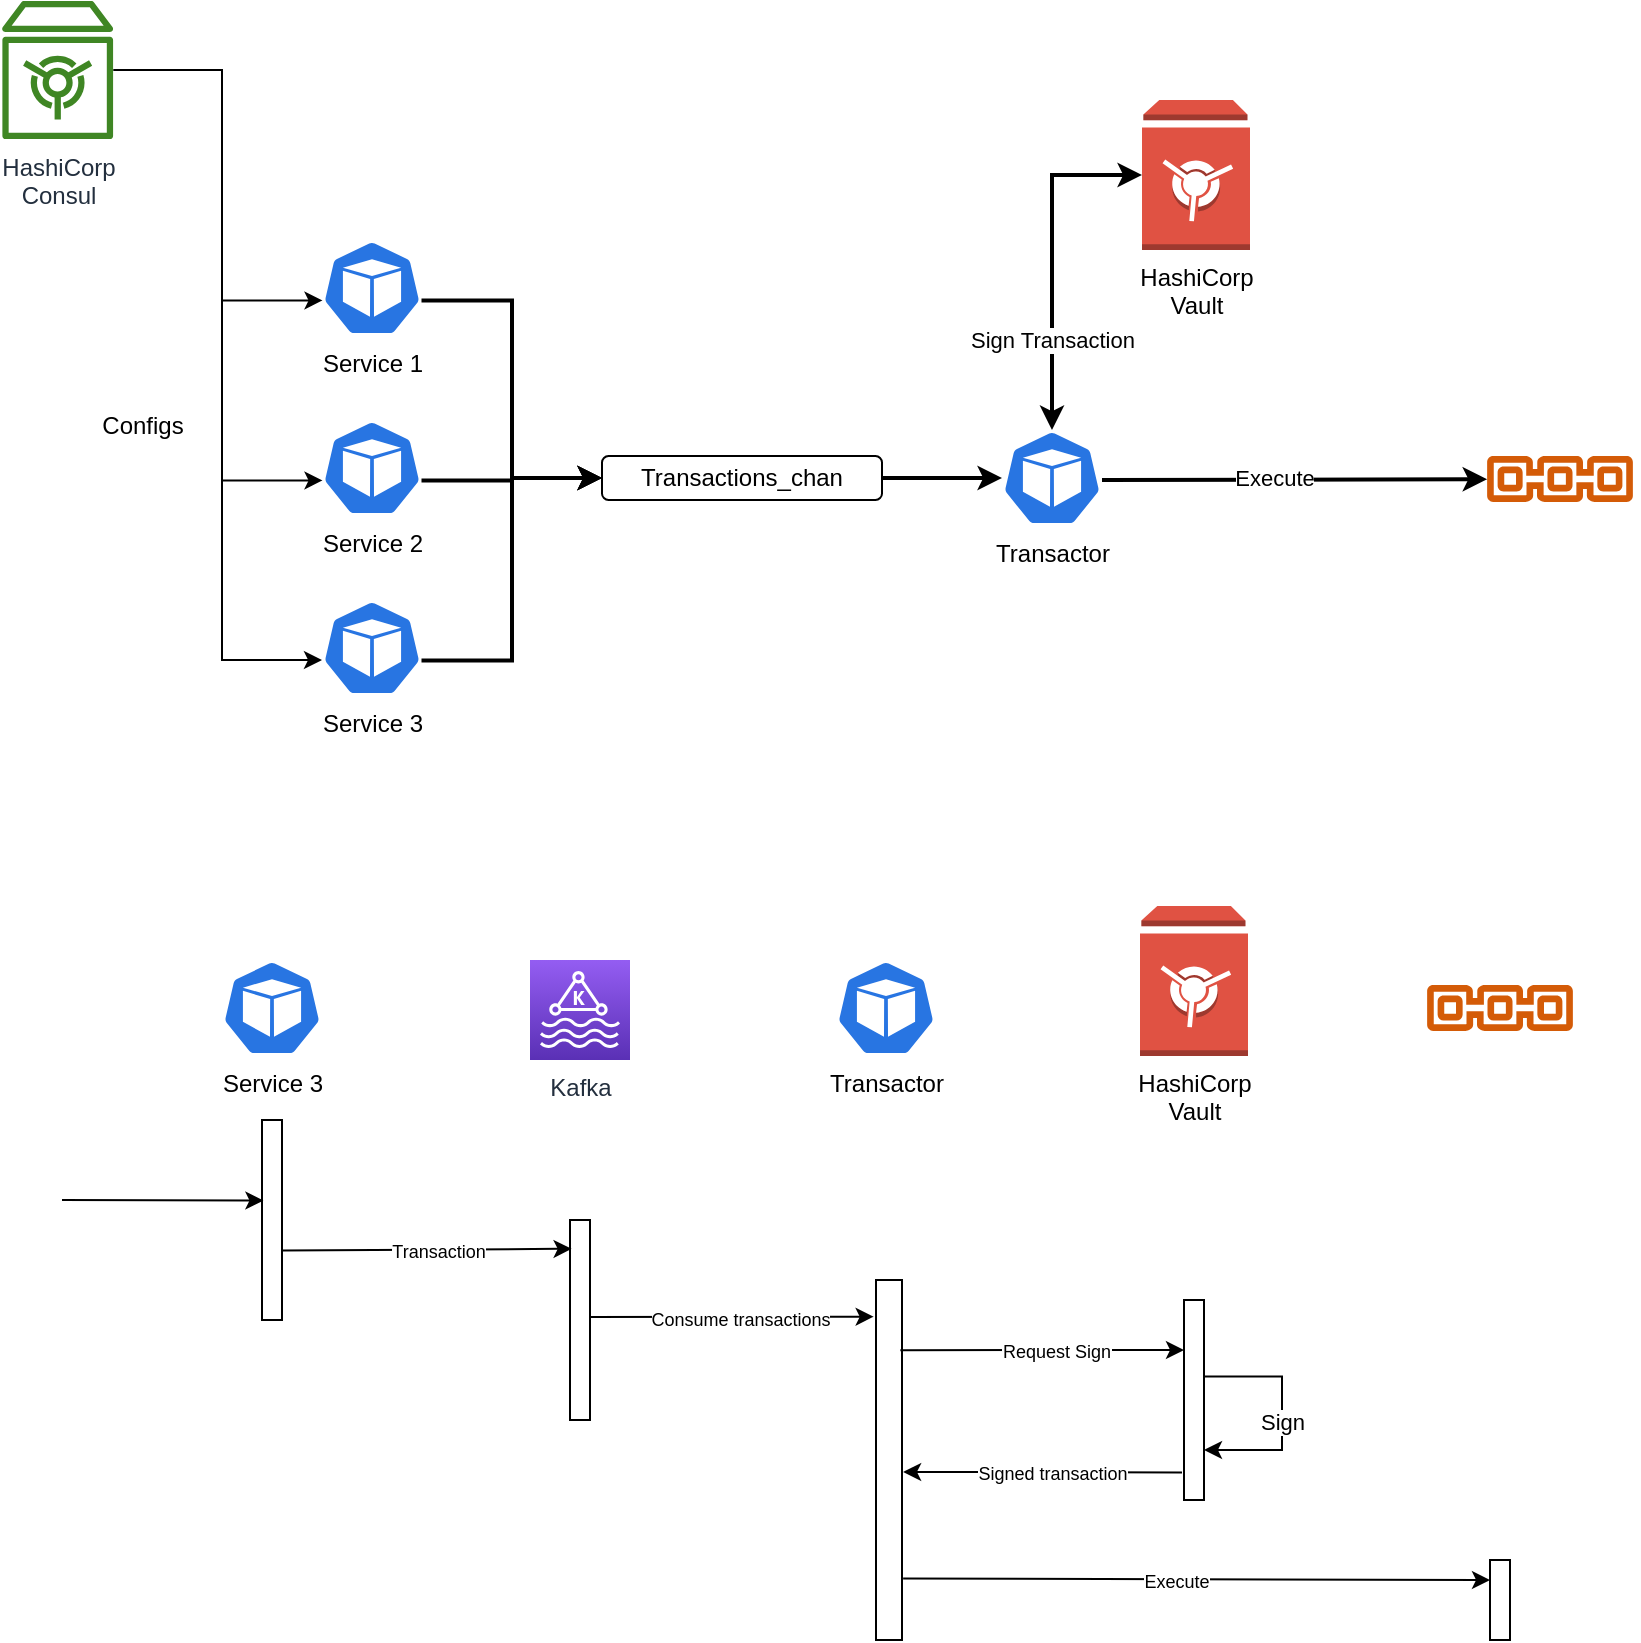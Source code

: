 <mxfile version="21.2.1" type="github">
  <diagram name="Pagina-1" id="hnmCWU9LvwypDXKiZxpy">
    <mxGraphModel dx="2584" dy="795" grid="1" gridSize="10" guides="1" tooltips="1" connect="1" arrows="1" fold="1" page="1" pageScale="1" pageWidth="827" pageHeight="1169" math="0" shadow="0">
      <root>
        <mxCell id="0" />
        <mxCell id="1" parent="0" />
        <mxCell id="IiXShuAjWkJ-amn_LctJ-1" value="Service 1" style="sketch=0;html=1;dashed=0;whitespace=wrap;fillColor=#2875E2;strokeColor=#ffffff;points=[[0.005,0.63,0],[0.1,0.2,0],[0.9,0.2,0],[0.5,0,0],[0.995,0.63,0],[0.72,0.99,0],[0.5,1,0],[0.28,0.99,0]];verticalLabelPosition=bottom;align=center;verticalAlign=top;shape=mxgraph.kubernetes.icon;prIcon=pod;flipV=0;" vertex="1" parent="1">
          <mxGeometry x="60" y="240" width="50" height="48" as="geometry" />
        </mxCell>
        <mxCell id="IiXShuAjWkJ-amn_LctJ-2" value="Service 2" style="sketch=0;html=1;dashed=0;whitespace=wrap;fillColor=#2875E2;strokeColor=#ffffff;points=[[0.005,0.63,0],[0.1,0.2,0],[0.9,0.2,0],[0.5,0,0],[0.995,0.63,0],[0.72,0.99,0],[0.5,1,0],[0.28,0.99,0]];verticalLabelPosition=bottom;align=center;verticalAlign=top;shape=mxgraph.kubernetes.icon;prIcon=pod;flipV=0;" vertex="1" parent="1">
          <mxGeometry x="60" y="330" width="50" height="48" as="geometry" />
        </mxCell>
        <mxCell id="IiXShuAjWkJ-amn_LctJ-3" value="Service 3" style="sketch=0;html=1;dashed=0;whitespace=wrap;fillColor=#2875E2;strokeColor=#ffffff;points=[[0.005,0.63,0],[0.1,0.2,0],[0.9,0.2,0],[0.5,0,0],[0.995,0.63,0],[0.72,0.99,0],[0.5,1,0],[0.28,0.99,0]];verticalLabelPosition=bottom;align=center;verticalAlign=top;shape=mxgraph.kubernetes.icon;prIcon=pod;flipV=0;" vertex="1" parent="1">
          <mxGeometry x="60" y="420" width="50" height="48" as="geometry" />
        </mxCell>
        <mxCell id="IiXShuAjWkJ-amn_LctJ-4" value="HashiCorp &lt;br&gt;Vault" style="outlineConnect=0;dashed=0;verticalLabelPosition=bottom;verticalAlign=top;align=center;html=1;shape=mxgraph.aws3.vault;fillColor=#E05243;gradientColor=none;" vertex="1" parent="1">
          <mxGeometry x="470" y="170" width="54" height="75" as="geometry" />
        </mxCell>
        <mxCell id="IiXShuAjWkJ-amn_LctJ-5" value="HashiCorp&lt;br&gt;Consul" style="sketch=0;outlineConnect=0;fontColor=#232F3E;gradientColor=none;fillColor=#3F8624;strokeColor=none;dashed=0;verticalLabelPosition=bottom;verticalAlign=top;align=center;html=1;fontSize=12;fontStyle=0;aspect=fixed;pointerEvents=1;shape=mxgraph.aws4.vault;" vertex="1" parent="1">
          <mxGeometry x="-100" y="120" width="55.64" height="70" as="geometry" />
        </mxCell>
        <mxCell id="IiXShuAjWkJ-amn_LctJ-6" value="" style="endArrow=classic;html=1;rounded=0;entryX=0.005;entryY=0.63;entryDx=0;entryDy=0;entryPerimeter=0;edgeStyle=orthogonalEdgeStyle;" edge="1" parent="1" source="IiXShuAjWkJ-amn_LctJ-5" target="IiXShuAjWkJ-amn_LctJ-1">
          <mxGeometry width="50" height="50" relative="1" as="geometry">
            <mxPoint x="-10" y="260" as="sourcePoint" />
            <mxPoint x="40" y="210" as="targetPoint" />
            <Array as="points">
              <mxPoint x="10" y="155" />
              <mxPoint x="10" y="270" />
            </Array>
          </mxGeometry>
        </mxCell>
        <mxCell id="IiXShuAjWkJ-amn_LctJ-7" value="" style="endArrow=classic;html=1;rounded=0;entryX=0.005;entryY=0.63;entryDx=0;entryDy=0;entryPerimeter=0;edgeStyle=orthogonalEdgeStyle;" edge="1" parent="1" target="IiXShuAjWkJ-amn_LctJ-2">
          <mxGeometry width="50" height="50" relative="1" as="geometry">
            <mxPoint x="10" y="270" as="sourcePoint" />
            <mxPoint x="30" y="350" as="targetPoint" />
            <Array as="points">
              <mxPoint x="10" y="360" />
            </Array>
          </mxGeometry>
        </mxCell>
        <mxCell id="IiXShuAjWkJ-amn_LctJ-8" value="" style="endArrow=classic;html=1;rounded=0;entryX=0.005;entryY=0.63;entryDx=0;entryDy=0;entryPerimeter=0;edgeStyle=orthogonalEdgeStyle;" edge="1" parent="1">
          <mxGeometry width="50" height="50" relative="1" as="geometry">
            <mxPoint x="10" y="360" as="sourcePoint" />
            <mxPoint x="60" y="450" as="targetPoint" />
            <Array as="points">
              <mxPoint x="10" y="450" />
            </Array>
          </mxGeometry>
        </mxCell>
        <mxCell id="IiXShuAjWkJ-amn_LctJ-9" value="Configs" style="text;html=1;align=center;verticalAlign=middle;resizable=0;points=[];autosize=1;strokeColor=none;fillColor=none;" vertex="1" parent="1">
          <mxGeometry x="-60" y="318" width="60" height="30" as="geometry" />
        </mxCell>
        <mxCell id="IiXShuAjWkJ-amn_LctJ-10" value="Transactions_chan" style="rounded=1;whiteSpace=wrap;html=1;" vertex="1" parent="1">
          <mxGeometry x="200" y="348" width="140" height="22" as="geometry" />
        </mxCell>
        <mxCell id="IiXShuAjWkJ-amn_LctJ-12" value="" style="endArrow=classic;html=1;rounded=0;strokeWidth=2;exitX=0.995;exitY=0.63;exitDx=0;exitDy=0;exitPerimeter=0;entryX=0;entryY=0.5;entryDx=0;entryDy=0;edgeStyle=orthogonalEdgeStyle;" edge="1" parent="1" source="IiXShuAjWkJ-amn_LctJ-1" target="IiXShuAjWkJ-amn_LctJ-10">
          <mxGeometry width="50" height="50" relative="1" as="geometry">
            <mxPoint x="240" y="290" as="sourcePoint" />
            <mxPoint x="290" y="240" as="targetPoint" />
          </mxGeometry>
        </mxCell>
        <mxCell id="IiXShuAjWkJ-amn_LctJ-13" value="" style="endArrow=classic;html=1;rounded=0;strokeWidth=2;exitX=0.995;exitY=0.63;exitDx=0;exitDy=0;exitPerimeter=0;entryX=0;entryY=0.5;entryDx=0;entryDy=0;edgeStyle=orthogonalEdgeStyle;" edge="1" parent="1" source="IiXShuAjWkJ-amn_LctJ-3" target="IiXShuAjWkJ-amn_LctJ-10">
          <mxGeometry width="50" height="50" relative="1" as="geometry">
            <mxPoint x="120" y="280" as="sourcePoint" />
            <mxPoint x="300" y="250" as="targetPoint" />
          </mxGeometry>
        </mxCell>
        <mxCell id="IiXShuAjWkJ-amn_LctJ-14" value="" style="endArrow=classic;html=1;rounded=0;strokeWidth=2;exitX=0.995;exitY=0.63;exitDx=0;exitDy=0;exitPerimeter=0;entryX=0;entryY=0.5;entryDx=0;entryDy=0;edgeStyle=orthogonalEdgeStyle;" edge="1" parent="1" source="IiXShuAjWkJ-amn_LctJ-2" target="IiXShuAjWkJ-amn_LctJ-10">
          <mxGeometry width="50" height="50" relative="1" as="geometry">
            <mxPoint x="130" y="290" as="sourcePoint" />
            <mxPoint x="310" y="260" as="targetPoint" />
          </mxGeometry>
        </mxCell>
        <mxCell id="IiXShuAjWkJ-amn_LctJ-15" value="Transactor" style="sketch=0;html=1;dashed=0;whitespace=wrap;fillColor=#2875E2;strokeColor=#ffffff;points=[[0.005,0.63,0],[0.1,0.2,0],[0.9,0.2,0],[0.5,0,0],[0.995,0.63,0],[0.72,0.99,0],[0.5,1,0],[0.28,0.99,0]];verticalLabelPosition=bottom;align=center;verticalAlign=top;shape=mxgraph.kubernetes.icon;prIcon=pod;flipV=0;" vertex="1" parent="1">
          <mxGeometry x="400" y="335" width="50" height="48" as="geometry" />
        </mxCell>
        <mxCell id="IiXShuAjWkJ-amn_LctJ-16" value="" style="endArrow=classic;html=1;rounded=0;strokeWidth=2;exitX=1;exitY=0.5;exitDx=0;exitDy=0;" edge="1" parent="1" source="IiXShuAjWkJ-amn_LctJ-10" target="IiXShuAjWkJ-amn_LctJ-15">
          <mxGeometry width="50" height="50" relative="1" as="geometry">
            <mxPoint x="320" y="430" as="sourcePoint" />
            <mxPoint x="400" y="360" as="targetPoint" />
          </mxGeometry>
        </mxCell>
        <mxCell id="IiXShuAjWkJ-amn_LctJ-18" value="" style="sketch=0;outlineConnect=0;fontColor=#232F3E;gradientColor=none;fillColor=#D45B07;strokeColor=none;dashed=0;verticalLabelPosition=bottom;verticalAlign=top;align=center;html=1;fontSize=12;fontStyle=0;aspect=fixed;shape=mxgraph.aws4.blockchain_resource;" vertex="1" parent="1">
          <mxGeometry x="640" y="348" width="78" height="23" as="geometry" />
        </mxCell>
        <mxCell id="IiXShuAjWkJ-amn_LctJ-19" value="" style="endArrow=classic;startArrow=classic;html=1;rounded=0;exitX=0.5;exitY=0;exitDx=0;exitDy=0;exitPerimeter=0;entryX=0;entryY=0.5;entryDx=0;entryDy=0;entryPerimeter=0;edgeStyle=orthogonalEdgeStyle;strokeWidth=2;" edge="1" parent="1" source="IiXShuAjWkJ-amn_LctJ-15" target="IiXShuAjWkJ-amn_LctJ-4">
          <mxGeometry width="50" height="50" relative="1" as="geometry">
            <mxPoint x="390" y="280" as="sourcePoint" />
            <mxPoint x="440" y="230" as="targetPoint" />
          </mxGeometry>
        </mxCell>
        <mxCell id="IiXShuAjWkJ-amn_LctJ-20" value="Sign Transaction" style="edgeLabel;html=1;align=center;verticalAlign=middle;resizable=0;points=[];" vertex="1" connectable="0" parent="IiXShuAjWkJ-amn_LctJ-19">
          <mxGeometry x="-0.114" y="1" relative="1" as="geometry">
            <mxPoint x="1" y="31" as="offset" />
          </mxGeometry>
        </mxCell>
        <mxCell id="IiXShuAjWkJ-amn_LctJ-21" value="" style="endArrow=classic;html=1;rounded=0;strokeWidth=2;" edge="1" parent="1" target="IiXShuAjWkJ-amn_LctJ-18">
          <mxGeometry width="50" height="50" relative="1" as="geometry">
            <mxPoint x="450" y="360" as="sourcePoint" />
            <mxPoint x="560" y="340" as="targetPoint" />
          </mxGeometry>
        </mxCell>
        <mxCell id="IiXShuAjWkJ-amn_LctJ-22" value="Execute" style="edgeLabel;html=1;align=center;verticalAlign=middle;resizable=0;points=[];" vertex="1" connectable="0" parent="IiXShuAjWkJ-amn_LctJ-21">
          <mxGeometry x="-0.107" y="1" relative="1" as="geometry">
            <mxPoint as="offset" />
          </mxGeometry>
        </mxCell>
        <mxCell id="IiXShuAjWkJ-amn_LctJ-23" value="Service 3" style="sketch=0;html=1;dashed=0;whitespace=wrap;fillColor=#2875E2;strokeColor=#ffffff;points=[[0.005,0.63,0],[0.1,0.2,0],[0.9,0.2,0],[0.5,0,0],[0.995,0.63,0],[0.72,0.99,0],[0.5,1,0],[0.28,0.99,0]];verticalLabelPosition=bottom;align=center;verticalAlign=top;shape=mxgraph.kubernetes.icon;prIcon=pod;flipV=0;" vertex="1" parent="1">
          <mxGeometry x="10" y="600" width="50" height="48" as="geometry" />
        </mxCell>
        <mxCell id="IiXShuAjWkJ-amn_LctJ-24" value="Transactor" style="sketch=0;html=1;dashed=0;whitespace=wrap;fillColor=#2875E2;strokeColor=#ffffff;points=[[0.005,0.63,0],[0.1,0.2,0],[0.9,0.2,0],[0.5,0,0],[0.995,0.63,0],[0.72,0.99,0],[0.5,1,0],[0.28,0.99,0]];verticalLabelPosition=bottom;align=center;verticalAlign=top;shape=mxgraph.kubernetes.icon;prIcon=pod;flipV=0;" vertex="1" parent="1">
          <mxGeometry x="317" y="600" width="50" height="48" as="geometry" />
        </mxCell>
        <mxCell id="IiXShuAjWkJ-amn_LctJ-25" value="HashiCorp &lt;br&gt;Vault" style="outlineConnect=0;dashed=0;verticalLabelPosition=bottom;verticalAlign=top;align=center;html=1;shape=mxgraph.aws3.vault;fillColor=#E05243;gradientColor=none;" vertex="1" parent="1">
          <mxGeometry x="469" y="573" width="54" height="75" as="geometry" />
        </mxCell>
        <mxCell id="IiXShuAjWkJ-amn_LctJ-26" value="" style="sketch=0;outlineConnect=0;fontColor=#232F3E;gradientColor=none;fillColor=#D45B07;strokeColor=none;dashed=0;verticalLabelPosition=bottom;verticalAlign=top;align=center;html=1;fontSize=12;fontStyle=0;aspect=fixed;shape=mxgraph.aws4.blockchain_resource;" vertex="1" parent="1">
          <mxGeometry x="610" y="612.5" width="78" height="23" as="geometry" />
        </mxCell>
        <mxCell id="IiXShuAjWkJ-amn_LctJ-27" value="Kafka" style="sketch=0;points=[[0,0,0],[0.25,0,0],[0.5,0,0],[0.75,0,0],[1,0,0],[0,1,0],[0.25,1,0],[0.5,1,0],[0.75,1,0],[1,1,0],[0,0.25,0],[0,0.5,0],[0,0.75,0],[1,0.25,0],[1,0.5,0],[1,0.75,0]];outlineConnect=0;fontColor=#232F3E;gradientColor=#945DF2;gradientDirection=north;fillColor=#5A30B5;strokeColor=#ffffff;dashed=0;verticalLabelPosition=bottom;verticalAlign=top;align=center;html=1;fontSize=12;fontStyle=0;aspect=fixed;shape=mxgraph.aws4.resourceIcon;resIcon=mxgraph.aws4.managed_streaming_for_kafka;" vertex="1" parent="1">
          <mxGeometry x="164" y="600" width="50" height="50" as="geometry" />
        </mxCell>
        <mxCell id="IiXShuAjWkJ-amn_LctJ-28" value="" style="rounded=0;whiteSpace=wrap;html=1;" vertex="1" parent="1">
          <mxGeometry x="30" y="680" width="10" height="100" as="geometry" />
        </mxCell>
        <mxCell id="IiXShuAjWkJ-amn_LctJ-29" value="" style="endArrow=classic;html=1;rounded=0;entryX=0.071;entryY=0.403;entryDx=0;entryDy=0;entryPerimeter=0;" edge="1" parent="1" target="IiXShuAjWkJ-amn_LctJ-28">
          <mxGeometry width="50" height="50" relative="1" as="geometry">
            <mxPoint x="-70" y="720" as="sourcePoint" />
            <mxPoint x="-20" y="670" as="targetPoint" />
          </mxGeometry>
        </mxCell>
        <mxCell id="IiXShuAjWkJ-amn_LctJ-30" value="" style="rounded=0;whiteSpace=wrap;html=1;" vertex="1" parent="1">
          <mxGeometry x="184" y="730" width="10" height="100" as="geometry" />
        </mxCell>
        <mxCell id="IiXShuAjWkJ-amn_LctJ-31" value="" style="endArrow=classic;html=1;rounded=0;exitX=1.04;exitY=0.652;exitDx=0;exitDy=0;exitPerimeter=0;entryX=0.08;entryY=0.144;entryDx=0;entryDy=0;entryPerimeter=0;" edge="1" parent="1" source="IiXShuAjWkJ-amn_LctJ-28" target="IiXShuAjWkJ-amn_LctJ-30">
          <mxGeometry width="50" height="50" relative="1" as="geometry">
            <mxPoint x="80" y="780" as="sourcePoint" />
            <mxPoint x="130" y="730" as="targetPoint" />
          </mxGeometry>
        </mxCell>
        <mxCell id="IiXShuAjWkJ-amn_LctJ-32" value="&lt;font style=&quot;font-size: 9px;&quot;&gt;Transaction&lt;/font&gt;" style="edgeLabel;html=1;align=center;verticalAlign=middle;resizable=0;points=[];" vertex="1" connectable="0" parent="IiXShuAjWkJ-amn_LctJ-31">
          <mxGeometry x="0.075" relative="1" as="geometry">
            <mxPoint as="offset" />
          </mxGeometry>
        </mxCell>
        <mxCell id="IiXShuAjWkJ-amn_LctJ-33" value="" style="rounded=0;whiteSpace=wrap;html=1;" vertex="1" parent="1">
          <mxGeometry x="337" y="760" width="13" height="180" as="geometry" />
        </mxCell>
        <mxCell id="IiXShuAjWkJ-amn_LctJ-34" value="" style="endArrow=classic;html=1;rounded=0;exitX=0.953;exitY=0.485;exitDx=0;exitDy=0;entryX=-0.09;entryY=0.102;entryDx=0;entryDy=0;entryPerimeter=0;exitPerimeter=0;" edge="1" parent="1" source="IiXShuAjWkJ-amn_LctJ-30" target="IiXShuAjWkJ-amn_LctJ-33">
          <mxGeometry width="50" height="50" relative="1" as="geometry">
            <mxPoint x="194" y="780.5" as="sourcePoint" />
            <mxPoint x="339" y="779.5" as="targetPoint" />
          </mxGeometry>
        </mxCell>
        <mxCell id="IiXShuAjWkJ-amn_LctJ-35" value="&lt;font style=&quot;font-size: 9px;&quot;&gt;Consume transactions&lt;/font&gt;" style="edgeLabel;html=1;align=center;verticalAlign=middle;resizable=0;points=[];" vertex="1" connectable="0" parent="IiXShuAjWkJ-amn_LctJ-34">
          <mxGeometry x="0.075" relative="1" as="geometry">
            <mxPoint x="-1" as="offset" />
          </mxGeometry>
        </mxCell>
        <mxCell id="IiXShuAjWkJ-amn_LctJ-36" value="" style="endArrow=classic;html=1;rounded=0;entryX=0;entryY=0.25;entryDx=0;entryDy=0;exitX=0.936;exitY=0.195;exitDx=0;exitDy=0;exitPerimeter=0;" edge="1" parent="1" source="IiXShuAjWkJ-amn_LctJ-33" target="IiXShuAjWkJ-amn_LctJ-37">
          <mxGeometry width="50" height="50" relative="1" as="geometry">
            <mxPoint x="347" y="790" as="sourcePoint" />
            <mxPoint x="397" y="740" as="targetPoint" />
          </mxGeometry>
        </mxCell>
        <mxCell id="IiXShuAjWkJ-amn_LctJ-38" value="&lt;font style=&quot;font-size: 9px;&quot;&gt;Request Sign&lt;/font&gt;" style="edgeLabel;html=1;align=center;verticalAlign=middle;resizable=0;points=[];" vertex="1" connectable="0" parent="IiXShuAjWkJ-amn_LctJ-36">
          <mxGeometry x="0.099" relative="1" as="geometry">
            <mxPoint as="offset" />
          </mxGeometry>
        </mxCell>
        <mxCell id="IiXShuAjWkJ-amn_LctJ-37" value="" style="rounded=0;whiteSpace=wrap;html=1;" vertex="1" parent="1">
          <mxGeometry x="491" y="770" width="10" height="100" as="geometry" />
        </mxCell>
        <mxCell id="IiXShuAjWkJ-amn_LctJ-39" value="" style="endArrow=classic;html=1;rounded=0;exitX=1.045;exitY=0.383;exitDx=0;exitDy=0;exitPerimeter=0;edgeStyle=elbowEdgeStyle;entryX=1;entryY=0.75;entryDx=0;entryDy=0;elbow=vertical;" edge="1" parent="1" source="IiXShuAjWkJ-amn_LctJ-37" target="IiXShuAjWkJ-amn_LctJ-37">
          <mxGeometry width="50" height="50" relative="1" as="geometry">
            <mxPoint x="520" y="830" as="sourcePoint" />
            <mxPoint x="550" y="810" as="targetPoint" />
            <Array as="points">
              <mxPoint x="540" y="830" />
              <mxPoint x="550" y="810" />
            </Array>
          </mxGeometry>
        </mxCell>
        <mxCell id="IiXShuAjWkJ-amn_LctJ-40" value="Sign" style="edgeLabel;html=1;align=center;verticalAlign=middle;resizable=0;points=[];" vertex="1" connectable="0" parent="IiXShuAjWkJ-amn_LctJ-39">
          <mxGeometry x="0.039" relative="1" as="geometry">
            <mxPoint y="1" as="offset" />
          </mxGeometry>
        </mxCell>
        <mxCell id="IiXShuAjWkJ-amn_LctJ-41" value="" style="endArrow=classic;html=1;rounded=0;exitX=-0.1;exitY=0.862;exitDx=0;exitDy=0;exitPerimeter=0;entryX=1.043;entryY=0.533;entryDx=0;entryDy=0;entryPerimeter=0;" edge="1" parent="1" source="IiXShuAjWkJ-amn_LctJ-37" target="IiXShuAjWkJ-amn_LctJ-33">
          <mxGeometry width="50" height="50" relative="1" as="geometry">
            <mxPoint x="380" y="900" as="sourcePoint" />
            <mxPoint x="360" y="860" as="targetPoint" />
          </mxGeometry>
        </mxCell>
        <mxCell id="IiXShuAjWkJ-amn_LctJ-42" value="&lt;font style=&quot;font-size: 9px;&quot;&gt;Signed transaction&lt;/font&gt;" style="edgeLabel;html=1;align=center;verticalAlign=middle;resizable=0;points=[];" vertex="1" connectable="0" parent="IiXShuAjWkJ-amn_LctJ-41">
          <mxGeometry x="-0.167" relative="1" as="geometry">
            <mxPoint x="-7" as="offset" />
          </mxGeometry>
        </mxCell>
        <mxCell id="IiXShuAjWkJ-amn_LctJ-43" value="" style="rounded=0;whiteSpace=wrap;html=1;" vertex="1" parent="1">
          <mxGeometry x="644" y="900" width="10" height="40" as="geometry" />
        </mxCell>
        <mxCell id="IiXShuAjWkJ-amn_LctJ-44" value="" style="endArrow=classic;html=1;rounded=0;entryX=0;entryY=0.25;entryDx=0;entryDy=0;exitX=1.044;exitY=0.829;exitDx=0;exitDy=0;exitPerimeter=0;" edge="1" parent="1" source="IiXShuAjWkJ-amn_LctJ-33" target="IiXShuAjWkJ-amn_LctJ-43">
          <mxGeometry width="50" height="50" relative="1" as="geometry">
            <mxPoint x="360" y="910" as="sourcePoint" />
            <mxPoint x="440" y="880" as="targetPoint" />
          </mxGeometry>
        </mxCell>
        <mxCell id="IiXShuAjWkJ-amn_LctJ-45" value="&lt;font style=&quot;font-size: 9px;&quot;&gt;Execute&lt;/font&gt;" style="edgeLabel;html=1;align=center;verticalAlign=middle;resizable=0;points=[];" vertex="1" connectable="0" parent="IiXShuAjWkJ-amn_LctJ-44">
          <mxGeometry x="-0.072" relative="1" as="geometry">
            <mxPoint as="offset" />
          </mxGeometry>
        </mxCell>
      </root>
    </mxGraphModel>
  </diagram>
</mxfile>
